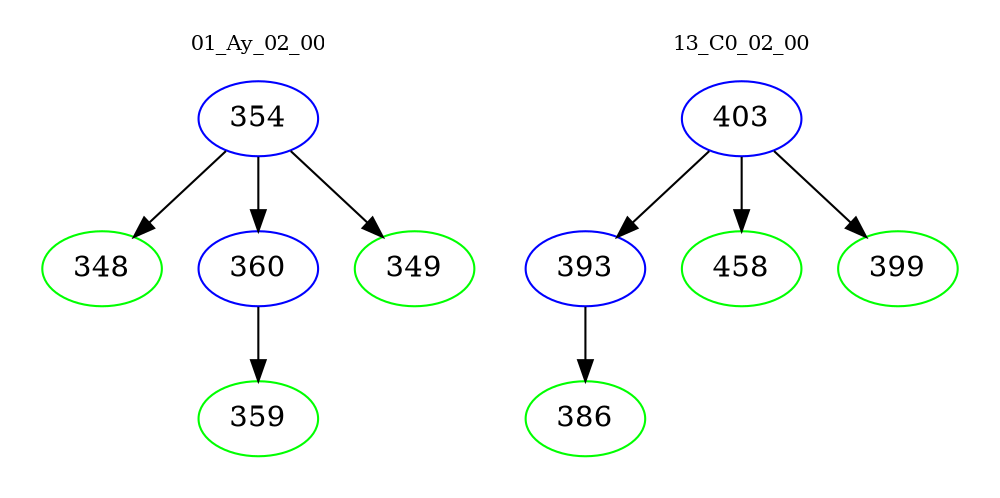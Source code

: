 digraph{
subgraph cluster_0 {
color = white
label = "01_Ay_02_00";
fontsize=10;
T0_354 [label="354", color="blue"]
T0_354 -> T0_348 [color="black"]
T0_348 [label="348", color="green"]
T0_354 -> T0_360 [color="black"]
T0_360 [label="360", color="blue"]
T0_360 -> T0_359 [color="black"]
T0_359 [label="359", color="green"]
T0_354 -> T0_349 [color="black"]
T0_349 [label="349", color="green"]
}
subgraph cluster_1 {
color = white
label = "13_C0_02_00";
fontsize=10;
T1_403 [label="403", color="blue"]
T1_403 -> T1_393 [color="black"]
T1_393 [label="393", color="blue"]
T1_393 -> T1_386 [color="black"]
T1_386 [label="386", color="green"]
T1_403 -> T1_458 [color="black"]
T1_458 [label="458", color="green"]
T1_403 -> T1_399 [color="black"]
T1_399 [label="399", color="green"]
}
}
